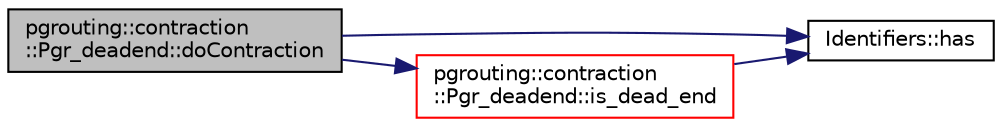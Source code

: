 digraph "pgrouting::contraction::Pgr_deadend::doContraction"
{
  edge [fontname="Helvetica",fontsize="10",labelfontname="Helvetica",labelfontsize="10"];
  node [fontname="Helvetica",fontsize="10",shape=record];
  rankdir="LR";
  Node12 [label="pgrouting::contraction\l::Pgr_deadend::doContraction",height=0.2,width=0.4,color="black", fillcolor="grey75", style="filled", fontcolor="black"];
  Node12 -> Node13 [color="midnightblue",fontsize="10",style="solid",fontname="Helvetica"];
  Node13 [label="Identifiers::has",height=0.2,width=0.4,color="black", fillcolor="white", style="filled",URL="$classIdentifiers.html#abc73ed57af79c12963989657f99d4662",tooltip="true ids() has element "];
  Node12 -> Node14 [color="midnightblue",fontsize="10",style="solid",fontname="Helvetica"];
  Node14 [label="pgrouting::contraction\l::Pgr_deadend::is_dead_end",height=0.2,width=0.4,color="red", fillcolor="white", style="filled",URL="$classpgrouting_1_1contraction_1_1Pgr__deadend.html#ad86d555801d7bcdc29209f75dae1d83f",tooltip="true when v is a dead end "];
  Node14 -> Node13 [color="midnightblue",fontsize="10",style="solid",fontname="Helvetica"];
}
